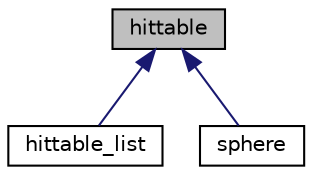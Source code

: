 digraph "hittable"
{
 // LATEX_PDF_SIZE
  edge [fontname="Helvetica",fontsize="10",labelfontname="Helvetica",labelfontsize="10"];
  node [fontname="Helvetica",fontsize="10",shape=record];
  Node1 [label="hittable",height=0.2,width=0.4,color="black", fillcolor="grey75", style="filled", fontcolor="black",tooltip="Abstract base class for objects that can be intersected by rays."];
  Node1 -> Node2 [dir="back",color="midnightblue",fontsize="10",style="solid",fontname="Helvetica"];
  Node2 [label="hittable_list",height=0.2,width=0.4,color="black", fillcolor="white", style="filled",URL="$classhittable__list.html",tooltip="A collection of hittable objects that can be intersected by rays."];
  Node1 -> Node3 [dir="back",color="midnightblue",fontsize="10",style="solid",fontname="Helvetica"];
  Node3 [label="sphere",height=0.2,width=0.4,color="black", fillcolor="white", style="filled",URL="$classsphere.html",tooltip="Represents a sphere object in 3D space."];
}
